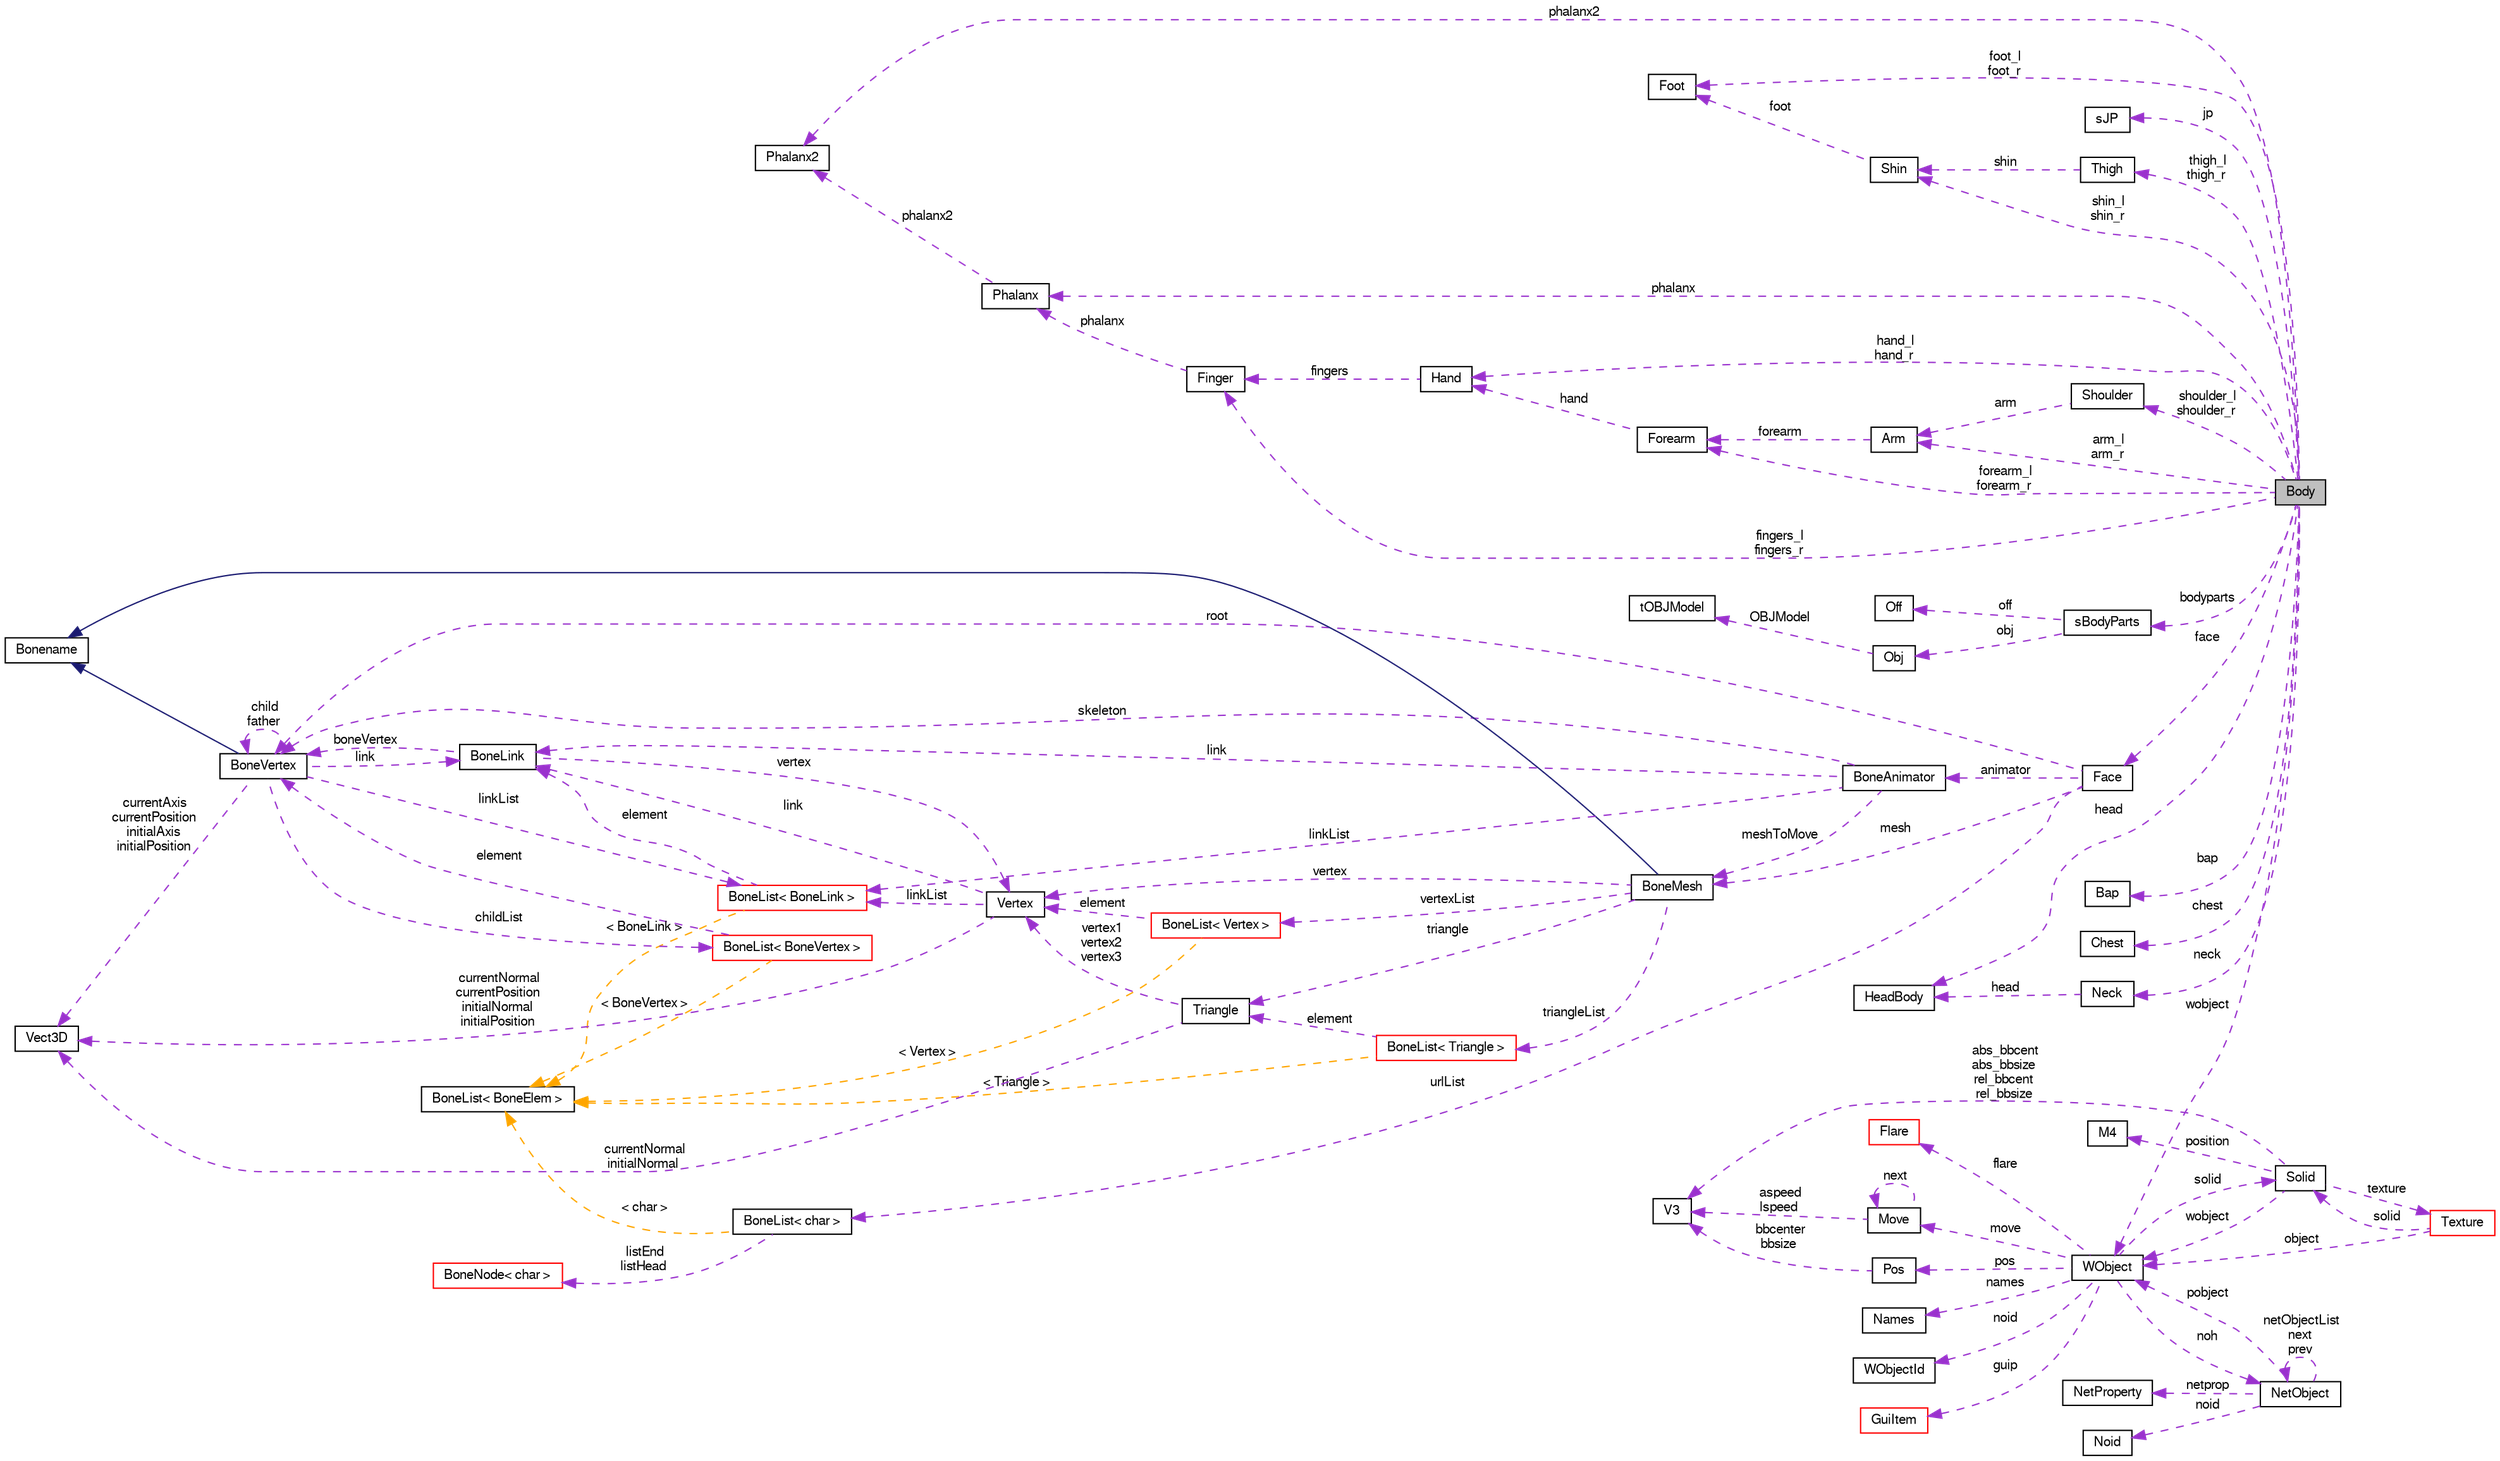 digraph "Body"
{
 // LATEX_PDF_SIZE
  bgcolor="transparent";
  edge [fontname="FreeSans",fontsize="10",labelfontname="FreeSans",labelfontsize="10"];
  node [fontname="FreeSans",fontsize="10",shape=record];
  rankdir="LR";
  Node1 [label="Body",height=0.2,width=0.4,color="black", fillcolor="grey75", style="filled", fontcolor="black",tooltip="Body class."];
  Node2 -> Node1 [dir="back",color="darkorchid3",fontsize="10",style="dashed",label=" thigh_l\nthigh_r" ,fontname="FreeSans"];
  Node2 [label="Thigh",height=0.2,width=0.4,color="black",URL="$a02444.html",tooltip="Thigh class // Hip."];
  Node3 -> Node2 [dir="back",color="darkorchid3",fontsize="10",style="dashed",label=" shin" ,fontname="FreeSans"];
  Node3 [label="Shin",height=0.2,width=0.4,color="black",URL="$a02440.html",tooltip="Shin class // Knee."];
  Node4 -> Node3 [dir="back",color="darkorchid3",fontsize="10",style="dashed",label=" foot" ,fontname="FreeSans"];
  Node4 [label="Foot",height=0.2,width=0.4,color="black",URL="$a02436.html",tooltip="Foot class // Ankle."];
  Node5 -> Node1 [dir="back",color="darkorchid3",fontsize="10",style="dashed",label=" jp" ,fontname="FreeSans"];
  Node5 [label="sJP",height=0.2,width=0.4,color="black",URL="$a02460.html",tooltip="Joint-Points structure."];
  Node6 -> Node1 [dir="back",color="darkorchid3",fontsize="10",style="dashed",label=" bodyparts" ,fontname="FreeSans"];
  Node6 [label="sBodyParts",height=0.2,width=0.4,color="black",URL="$a02452.html",tooltip="Body-Parts structure."];
  Node7 -> Node6 [dir="back",color="darkorchid3",fontsize="10",style="dashed",label=" obj" ,fontname="FreeSans"];
  Node7 [label="Obj",height=0.2,width=0.4,color="black",URL="$a02664.html",tooltip="Class Obj Model."];
  Node8 -> Node7 [dir="back",color="darkorchid3",fontsize="10",style="dashed",label=" OBJModel" ,fontname="FreeSans"];
  Node8 [label="tOBJModel",height=0.2,width=0.4,color="black",URL="$a02660.html",tooltip="This holds our model information."];
  Node9 -> Node6 [dir="back",color="darkorchid3",fontsize="10",style="dashed",label=" off" ,fontname="FreeSans"];
  Node9 [label="Off",height=0.2,width=0.4,color="black",URL="$a02668.html",tooltip="Off class."];
  Node10 -> Node1 [dir="back",color="darkorchid3",fontsize="10",style="dashed",label=" phalanx2" ,fontname="FreeSans"];
  Node10 [label="Phalanx2",height=0.2,width=0.4,color="black",URL="$a02400.html",tooltip="Phalanx2 class."];
  Node11 -> Node1 [dir="back",color="darkorchid3",fontsize="10",style="dashed",label=" fingers_l\nfingers_r" ,fontname="FreeSans"];
  Node11 [label="Finger",height=0.2,width=0.4,color="black",URL="$a02408.html",tooltip="Finger class."];
  Node12 -> Node11 [dir="back",color="darkorchid3",fontsize="10",style="dashed",label=" phalanx" ,fontname="FreeSans"];
  Node12 [label="Phalanx",height=0.2,width=0.4,color="black",URL="$a02404.html",tooltip="Phalanx class."];
  Node10 -> Node12 [dir="back",color="darkorchid3",fontsize="10",style="dashed",label=" phalanx2" ,fontname="FreeSans"];
  Node13 -> Node1 [dir="back",color="darkorchid3",fontsize="10",style="dashed",label=" head" ,fontname="FreeSans"];
  Node13 [label="HeadBody",height=0.2,width=0.4,color="black",URL="$a02428.html",tooltip="HeadBody class."];
  Node14 -> Node1 [dir="back",color="darkorchid3",fontsize="10",style="dashed",label=" arm_l\narm_r" ,fontname="FreeSans"];
  Node14 [label="Arm",height=0.2,width=0.4,color="black",URL="$a02420.html",tooltip="Arm class."];
  Node15 -> Node14 [dir="back",color="darkorchid3",fontsize="10",style="dashed",label=" forearm" ,fontname="FreeSans"];
  Node15 [label="Forearm",height=0.2,width=0.4,color="black",URL="$a02416.html",tooltip="Forearm class // Elbow."];
  Node16 -> Node15 [dir="back",color="darkorchid3",fontsize="10",style="dashed",label=" hand" ,fontname="FreeSans"];
  Node16 [label="Hand",height=0.2,width=0.4,color="black",URL="$a02412.html",tooltip="Hand class // Wrist."];
  Node11 -> Node16 [dir="back",color="darkorchid3",fontsize="10",style="dashed",label=" fingers" ,fontname="FreeSans"];
  Node3 -> Node1 [dir="back",color="darkorchid3",fontsize="10",style="dashed",label=" shin_l\nshin_r" ,fontname="FreeSans"];
  Node17 -> Node1 [dir="back",color="darkorchid3",fontsize="10",style="dashed",label=" face" ,fontname="FreeSans"];
  Node17 [label="Face",height=0.2,width=0.4,color="black",URL="$a02592.html",tooltip="Face class."];
  Node18 -> Node17 [dir="back",color="darkorchid3",fontsize="10",style="dashed",label=" root" ,fontname="FreeSans"];
  Node18 [label="BoneVertex",height=0.2,width=0.4,color="black",URL="$a02496.html",tooltip="BoneVertex class."];
  Node19 -> Node18 [dir="back",color="midnightblue",fontsize="10",style="solid",fontname="FreeSans"];
  Node19 [label="Bonename",height=0.2,width=0.4,color="black",URL="$a02488.html",tooltip="BoneName class."];
  Node18 -> Node18 [dir="back",color="darkorchid3",fontsize="10",style="dashed",label=" child\nfather" ,fontname="FreeSans"];
  Node20 -> Node18 [dir="back",color="darkorchid3",fontsize="10",style="dashed",label=" link" ,fontname="FreeSans"];
  Node20 [label="BoneLink",height=0.2,width=0.4,color="black",URL="$a02472.html",tooltip="BoneLink class."];
  Node18 -> Node20 [dir="back",color="darkorchid3",fontsize="10",style="dashed",label=" boneVertex" ,fontname="FreeSans"];
  Node21 -> Node20 [dir="back",color="darkorchid3",fontsize="10",style="dashed",label=" vertex" ,fontname="FreeSans"];
  Node21 [label="Vertex",height=0.2,width=0.4,color="black",URL="$a01712.html",tooltip="Vertex class."];
  Node20 -> Node21 [dir="back",color="darkorchid3",fontsize="10",style="dashed",label=" link" ,fontname="FreeSans"];
  Node22 -> Node21 [dir="back",color="darkorchid3",fontsize="10",style="dashed",label=" linkList" ,fontname="FreeSans"];
  Node22 [label="BoneList\< BoneLink \>",height=0.2,width=0.4,color="red",URL="$a02480.html",tooltip=" "];
  Node20 -> Node22 [dir="back",color="darkorchid3",fontsize="10",style="dashed",label=" element" ,fontname="FreeSans"];
  Node25 -> Node22 [dir="back",color="orange",fontsize="10",style="dashed",label=" \< BoneLink \>" ,fontname="FreeSans"];
  Node25 [label="BoneList\< BoneElem \>",height=0.2,width=0.4,color="black",URL="$a02480.html",tooltip="Class BoneList: la classe liste est la classe principale de gestion de la liste chainee."];
  Node26 -> Node21 [dir="back",color="darkorchid3",fontsize="10",style="dashed",label=" currentNormal\ncurrentPosition\ninitialNormal\ninitialPosition" ,fontname="FreeSans"];
  Node26 [label="Vect3D",height=0.2,width=0.4,color="black",URL="$a02684.html",tooltip="Vect3D class."];
  Node22 -> Node18 [dir="back",color="darkorchid3",fontsize="10",style="dashed",label=" linkList" ,fontname="FreeSans"];
  Node27 -> Node18 [dir="back",color="darkorchid3",fontsize="10",style="dashed",label=" childList" ,fontname="FreeSans"];
  Node27 [label="BoneList\< BoneVertex \>",height=0.2,width=0.4,color="red",URL="$a02480.html",tooltip=" "];
  Node18 -> Node27 [dir="back",color="darkorchid3",fontsize="10",style="dashed",label=" element" ,fontname="FreeSans"];
  Node25 -> Node27 [dir="back",color="orange",fontsize="10",style="dashed",label=" \< BoneVertex \>" ,fontname="FreeSans"];
  Node26 -> Node18 [dir="back",color="darkorchid3",fontsize="10",style="dashed",label=" currentAxis\ncurrentPosition\ninitialAxis\ninitialPosition" ,fontname="FreeSans"];
  Node29 -> Node17 [dir="back",color="darkorchid3",fontsize="10",style="dashed",label=" mesh" ,fontname="FreeSans"];
  Node29 [label="BoneMesh",height=0.2,width=0.4,color="black",URL="$a02484.html",tooltip="BoneMesh class."];
  Node19 -> Node29 [dir="back",color="midnightblue",fontsize="10",style="solid",fontname="FreeSans"];
  Node30 -> Node29 [dir="back",color="darkorchid3",fontsize="10",style="dashed",label=" triangle" ,fontname="FreeSans"];
  Node30 [label="Triangle",height=0.2,width=0.4,color="black",URL="$a02492.html",tooltip="Triangle class."];
  Node21 -> Node30 [dir="back",color="darkorchid3",fontsize="10",style="dashed",label=" vertex1\nvertex2\nvertex3" ,fontname="FreeSans"];
  Node26 -> Node30 [dir="back",color="darkorchid3",fontsize="10",style="dashed",label=" currentNormal\ninitialNormal" ,fontname="FreeSans"];
  Node21 -> Node29 [dir="back",color="darkorchid3",fontsize="10",style="dashed",label=" vertex" ,fontname="FreeSans"];
  Node31 -> Node29 [dir="back",color="darkorchid3",fontsize="10",style="dashed",label=" vertexList" ,fontname="FreeSans"];
  Node31 [label="BoneList\< Vertex \>",height=0.2,width=0.4,color="red",URL="$a02480.html",tooltip=" "];
  Node21 -> Node31 [dir="back",color="darkorchid3",fontsize="10",style="dashed",label=" element" ,fontname="FreeSans"];
  Node25 -> Node31 [dir="back",color="orange",fontsize="10",style="dashed",label=" \< Vertex \>" ,fontname="FreeSans"];
  Node33 -> Node29 [dir="back",color="darkorchid3",fontsize="10",style="dashed",label=" triangleList" ,fontname="FreeSans"];
  Node33 [label="BoneList\< Triangle \>",height=0.2,width=0.4,color="red",URL="$a02480.html",tooltip=" "];
  Node30 -> Node33 [dir="back",color="darkorchid3",fontsize="10",style="dashed",label=" element" ,fontname="FreeSans"];
  Node25 -> Node33 [dir="back",color="orange",fontsize="10",style="dashed",label=" \< Triangle \>" ,fontname="FreeSans"];
  Node35 -> Node17 [dir="back",color="darkorchid3",fontsize="10",style="dashed",label=" urlList" ,fontname="FreeSans"];
  Node35 [label="BoneList\< char \>",height=0.2,width=0.4,color="black",URL="$a02480.html",tooltip=" "];
  Node36 -> Node35 [dir="back",color="darkorchid3",fontsize="10",style="dashed",label=" listEnd\nlistHead" ,fontname="FreeSans"];
  Node36 [label="BoneNode\< char \>",height=0.2,width=0.4,color="red",URL="$a02476.html",tooltip=" "];
  Node25 -> Node35 [dir="back",color="orange",fontsize="10",style="dashed",label=" \< char \>" ,fontname="FreeSans"];
  Node37 -> Node17 [dir="back",color="darkorchid3",fontsize="10",style="dashed",label=" animator" ,fontname="FreeSans"];
  Node37 [label="BoneAnimator",height=0.2,width=0.4,color="black",URL="$a02468.html",tooltip="This is the main class that is to animate the bones and the 3d mesh correctly..."];
  Node18 -> Node37 [dir="back",color="darkorchid3",fontsize="10",style="dashed",label=" skeleton" ,fontname="FreeSans"];
  Node20 -> Node37 [dir="back",color="darkorchid3",fontsize="10",style="dashed",label=" link" ,fontname="FreeSans"];
  Node22 -> Node37 [dir="back",color="darkorchid3",fontsize="10",style="dashed",label=" linkList" ,fontname="FreeSans"];
  Node29 -> Node37 [dir="back",color="darkorchid3",fontsize="10",style="dashed",label=" meshToMove" ,fontname="FreeSans"];
  Node4 -> Node1 [dir="back",color="darkorchid3",fontsize="10",style="dashed",label=" foot_l\nfoot_r" ,fontname="FreeSans"];
  Node38 -> Node1 [dir="back",color="darkorchid3",fontsize="10",style="dashed",label=" bap" ,fontname="FreeSans"];
  Node38 [label="Bap",height=0.2,width=0.4,color="black",URL="$a02396.html",tooltip="Bap class Body Animator Parameter."];
  Node15 -> Node1 [dir="back",color="darkorchid3",fontsize="10",style="dashed",label=" forearm_l\nforearm_r" ,fontname="FreeSans"];
  Node12 -> Node1 [dir="back",color="darkorchid3",fontsize="10",style="dashed",label=" phalanx" ,fontname="FreeSans"];
  Node39 -> Node1 [dir="back",color="darkorchid3",fontsize="10",style="dashed",label=" shoulder_l\nshoulder_r" ,fontname="FreeSans"];
  Node39 [label="Shoulder",height=0.2,width=0.4,color="black",URL="$a02424.html",tooltip="Shoulder class."];
  Node14 -> Node39 [dir="back",color="darkorchid3",fontsize="10",style="dashed",label=" arm" ,fontname="FreeSans"];
  Node40 -> Node1 [dir="back",color="darkorchid3",fontsize="10",style="dashed",label=" chest" ,fontname="FreeSans"];
  Node40 [label="Chest",height=0.2,width=0.4,color="black",URL="$a02448.html",tooltip="Chest class."];
  Node41 -> Node1 [dir="back",color="darkorchid3",fontsize="10",style="dashed",label=" neck" ,fontname="FreeSans"];
  Node41 [label="Neck",height=0.2,width=0.4,color="black",URL="$a02432.html",tooltip="Neck class."];
  Node13 -> Node41 [dir="back",color="darkorchid3",fontsize="10",style="dashed",label=" head" ,fontname="FreeSans"];
  Node16 -> Node1 [dir="back",color="darkorchid3",fontsize="10",style="dashed",label=" hand_l\nhand_r" ,fontname="FreeSans"];
  Node42 -> Node1 [dir="back",color="darkorchid3",fontsize="10",style="dashed",label=" wobject" ,fontname="FreeSans"];
  Node42 [label="WObject",height=0.2,width=0.4,color="black",URL="$a02108.html",tooltip="WObject Class."];
  Node43 -> Node42 [dir="back",color="darkorchid3",fontsize="10",style="dashed",label=" move" ,fontname="FreeSans"];
  Node43 [label="Move",height=0.2,width=0.4,color="black",URL="$a02104.html",tooltip="Move struct."];
  Node43 -> Node43 [dir="back",color="darkorchid3",fontsize="10",style="dashed",label=" next" ,fontname="FreeSans"];
  Node44 -> Node43 [dir="back",color="darkorchid3",fontsize="10",style="dashed",label=" aspeed\nlspeed" ,fontname="FreeSans"];
  Node44 [label="V3",height=0.2,width=0.4,color="black",URL="$a01436.html",tooltip=" "];
  Node45 -> Node42 [dir="back",color="darkorchid3",fontsize="10",style="dashed",label=" names" ,fontname="FreeSans"];
  Node45 [label="Names",height=0.2,width=0.4,color="black",URL="$a02096.html",tooltip="Names struct."];
  Node46 -> Node42 [dir="back",color="darkorchid3",fontsize="10",style="dashed",label=" noid" ,fontname="FreeSans"];
  Node46 [label="WObjectId",height=0.2,width=0.4,color="black",URL="$a02092.html",tooltip="WObjectId Class."];
  Node47 -> Node42 [dir="back",color="darkorchid3",fontsize="10",style="dashed",label=" noh" ,fontname="FreeSans"];
  Node47 [label="NetObject",height=0.2,width=0.4,color="black",URL="$a02116.html",tooltip="NetObject class."];
  Node47 -> Node47 [dir="back",color="darkorchid3",fontsize="10",style="dashed",label=" netObjectList\nnext\nprev" ,fontname="FreeSans"];
  Node48 -> Node47 [dir="back",color="darkorchid3",fontsize="10",style="dashed",label=" netprop" ,fontname="FreeSans"];
  Node48 [label="NetProperty",height=0.2,width=0.4,color="black",URL="$a02120.html",tooltip="NetProperty class."];
  Node49 -> Node47 [dir="back",color="darkorchid3",fontsize="10",style="dashed",label=" noid" ,fontname="FreeSans"];
  Node49 [label="Noid",height=0.2,width=0.4,color="black",URL="$a02124.html",tooltip="Noid class."];
  Node42 -> Node47 [dir="back",color="darkorchid3",fontsize="10",style="dashed",label=" pobject" ,fontname="FreeSans"];
  Node50 -> Node42 [dir="back",color="darkorchid3",fontsize="10",style="dashed",label=" solid" ,fontname="FreeSans"];
  Node50 [label="Solid",height=0.2,width=0.4,color="black",URL="$a02252.html",tooltip="Solid class."];
  Node51 -> Node50 [dir="back",color="darkorchid3",fontsize="10",style="dashed",label=" texture" ,fontname="FreeSans"];
  Node51 [label="Texture",height=0.2,width=0.4,color="red",URL="$a02332.html",tooltip="Texture class describes a texture entry in the memory cache."];
  Node50 -> Node51 [dir="back",color="darkorchid3",fontsize="10",style="dashed",label=" solid" ,fontname="FreeSans"];
  Node42 -> Node51 [dir="back",color="darkorchid3",fontsize="10",style="dashed",label=" object" ,fontname="FreeSans"];
  Node54 -> Node50 [dir="back",color="darkorchid3",fontsize="10",style="dashed",label=" position" ,fontname="FreeSans"];
  Node54 [label="M4",height=0.2,width=0.4,color="black",URL="$a01428.html",tooltip=" "];
  Node44 -> Node50 [dir="back",color="darkorchid3",fontsize="10",style="dashed",label=" abs_bbcent\nabs_bbsize\nrel_bbcent\nrel_bbsize" ,fontname="FreeSans"];
  Node42 -> Node50 [dir="back",color="darkorchid3",fontsize="10",style="dashed",label=" wobject" ,fontname="FreeSans"];
  Node55 -> Node42 [dir="back",color="darkorchid3",fontsize="10",style="dashed",label=" guip" ,fontname="FreeSans"];
  Node55 [label="GuiItem",height=0.2,width=0.4,color="red",URL="$a01572.html",tooltip="GuiItem Class."];
  Node57 -> Node42 [dir="back",color="darkorchid3",fontsize="10",style="dashed",label=" flare" ,fontname="FreeSans"];
  Node57 [label="Flare",height=0.2,width=0.4,color="red",URL="$a02224.html",tooltip="Flare class."];
  Node59 -> Node42 [dir="back",color="darkorchid3",fontsize="10",style="dashed",label=" pos" ,fontname="FreeSans"];
  Node59 [label="Pos",height=0.2,width=0.4,color="black",URL="$a02100.html",tooltip="Pos struct."];
  Node44 -> Node59 [dir="back",color="darkorchid3",fontsize="10",style="dashed",label=" bbcenter\nbbsize" ,fontname="FreeSans"];
}
